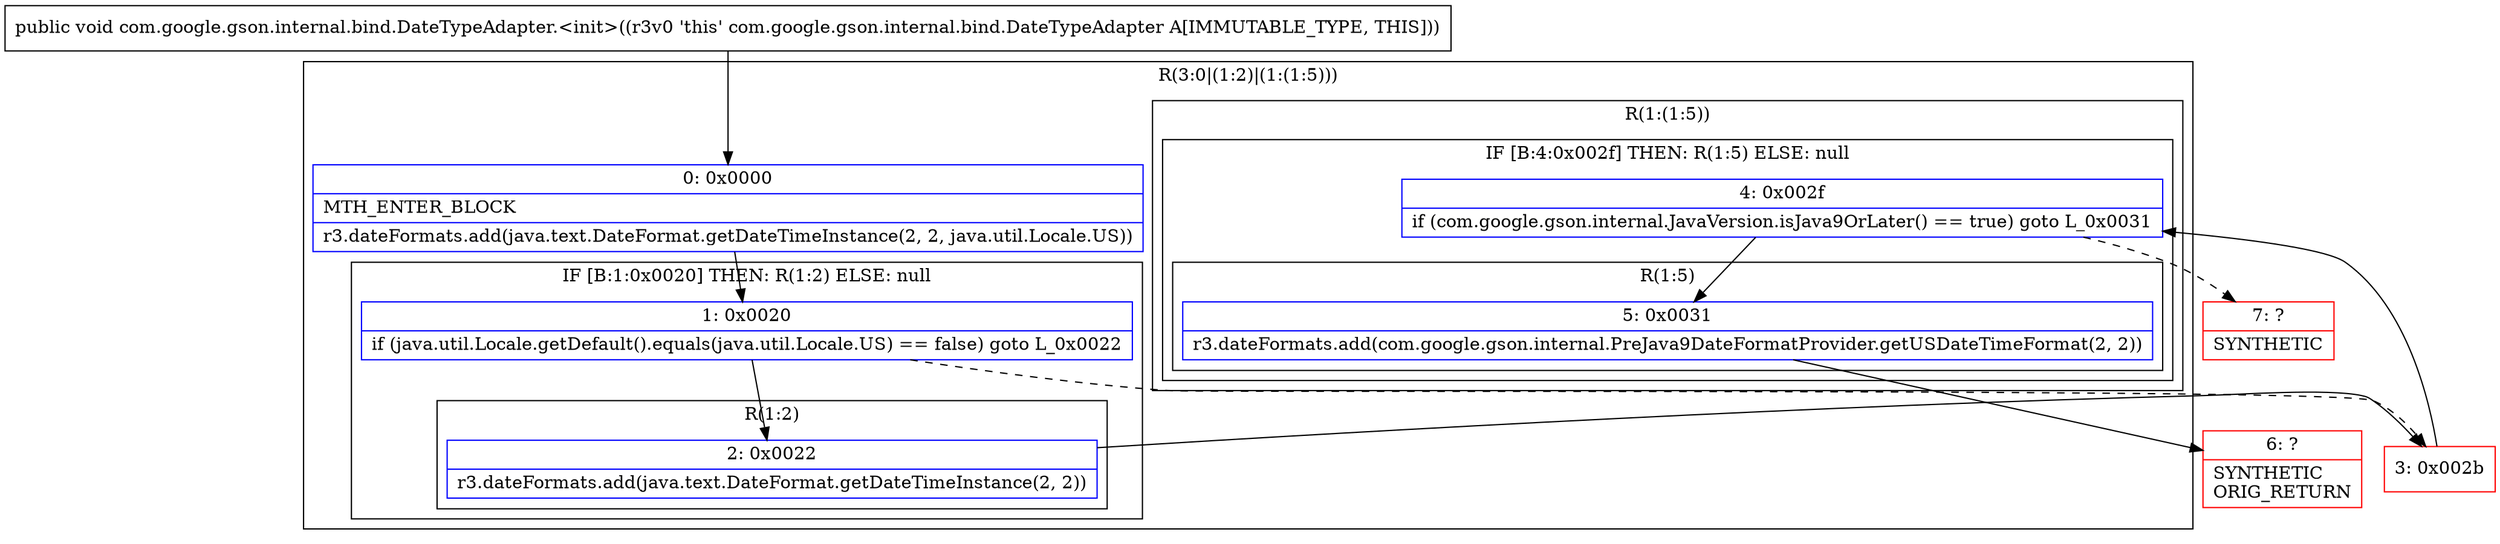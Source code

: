 digraph "CFG forcom.google.gson.internal.bind.DateTypeAdapter.\<init\>()V" {
subgraph cluster_Region_588351913 {
label = "R(3:0|(1:2)|(1:(1:5)))";
node [shape=record,color=blue];
Node_0 [shape=record,label="{0\:\ 0x0000|MTH_ENTER_BLOCK\l|r3.dateFormats.add(java.text.DateFormat.getDateTimeInstance(2, 2, java.util.Locale.US))\l}"];
subgraph cluster_IfRegion_1552671558 {
label = "IF [B:1:0x0020] THEN: R(1:2) ELSE: null";
node [shape=record,color=blue];
Node_1 [shape=record,label="{1\:\ 0x0020|if (java.util.Locale.getDefault().equals(java.util.Locale.US) == false) goto L_0x0022\l}"];
subgraph cluster_Region_625094772 {
label = "R(1:2)";
node [shape=record,color=blue];
Node_2 [shape=record,label="{2\:\ 0x0022|r3.dateFormats.add(java.text.DateFormat.getDateTimeInstance(2, 2))\l}"];
}
}
subgraph cluster_Region_1876576069 {
label = "R(1:(1:5))";
node [shape=record,color=blue];
subgraph cluster_IfRegion_1076484054 {
label = "IF [B:4:0x002f] THEN: R(1:5) ELSE: null";
node [shape=record,color=blue];
Node_4 [shape=record,label="{4\:\ 0x002f|if (com.google.gson.internal.JavaVersion.isJava9OrLater() == true) goto L_0x0031\l}"];
subgraph cluster_Region_1127976262 {
label = "R(1:5)";
node [shape=record,color=blue];
Node_5 [shape=record,label="{5\:\ 0x0031|r3.dateFormats.add(com.google.gson.internal.PreJava9DateFormatProvider.getUSDateTimeFormat(2, 2))\l}"];
}
}
}
}
Node_3 [shape=record,color=red,label="{3\:\ 0x002b}"];
Node_6 [shape=record,color=red,label="{6\:\ ?|SYNTHETIC\lORIG_RETURN\l}"];
Node_7 [shape=record,color=red,label="{7\:\ ?|SYNTHETIC\l}"];
MethodNode[shape=record,label="{public void com.google.gson.internal.bind.DateTypeAdapter.\<init\>((r3v0 'this' com.google.gson.internal.bind.DateTypeAdapter A[IMMUTABLE_TYPE, THIS])) }"];
MethodNode -> Node_0;
Node_0 -> Node_1;
Node_1 -> Node_2;
Node_1 -> Node_3[style=dashed];
Node_2 -> Node_3;
Node_4 -> Node_5;
Node_4 -> Node_7[style=dashed];
Node_5 -> Node_6;
Node_3 -> Node_4;
}

